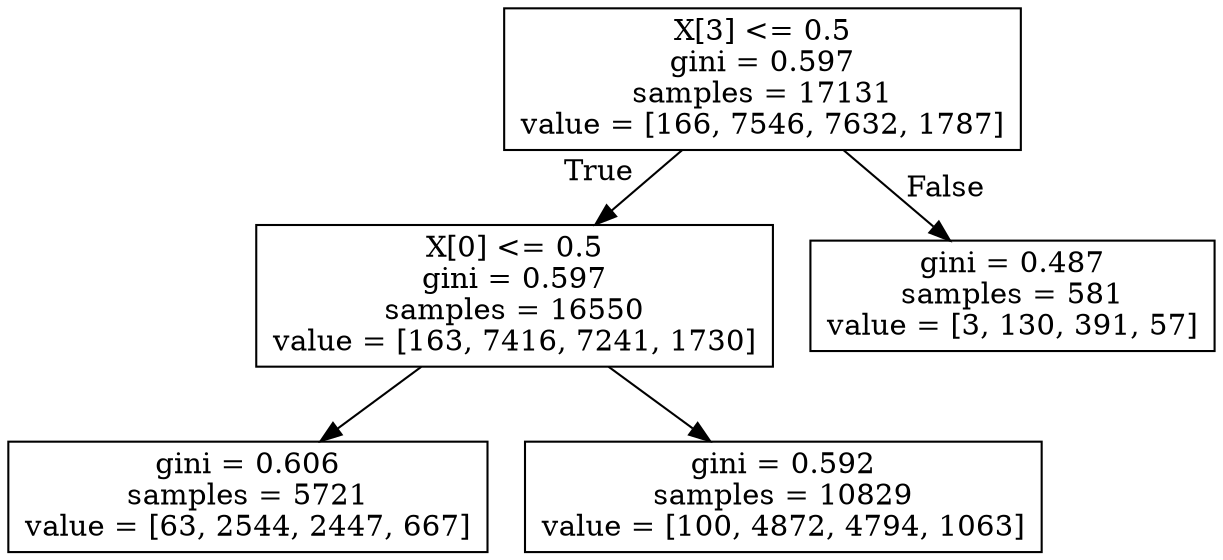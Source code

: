 digraph Tree {
node [shape=box] ;
0 [label="X[3] <= 0.5\ngini = 0.597\nsamples = 17131\nvalue = [166, 7546, 7632, 1787]"] ;
1 [label="X[0] <= 0.5\ngini = 0.597\nsamples = 16550\nvalue = [163, 7416, 7241, 1730]"] ;
0 -> 1 [labeldistance=2.5, labelangle=45, headlabel="True"] ;
2 [label="gini = 0.606\nsamples = 5721\nvalue = [63, 2544, 2447, 667]"] ;
1 -> 2 ;
3 [label="gini = 0.592\nsamples = 10829\nvalue = [100, 4872, 4794, 1063]"] ;
1 -> 3 ;
4 [label="gini = 0.487\nsamples = 581\nvalue = [3, 130, 391, 57]"] ;
0 -> 4 [labeldistance=2.5, labelangle=-45, headlabel="False"] ;
}